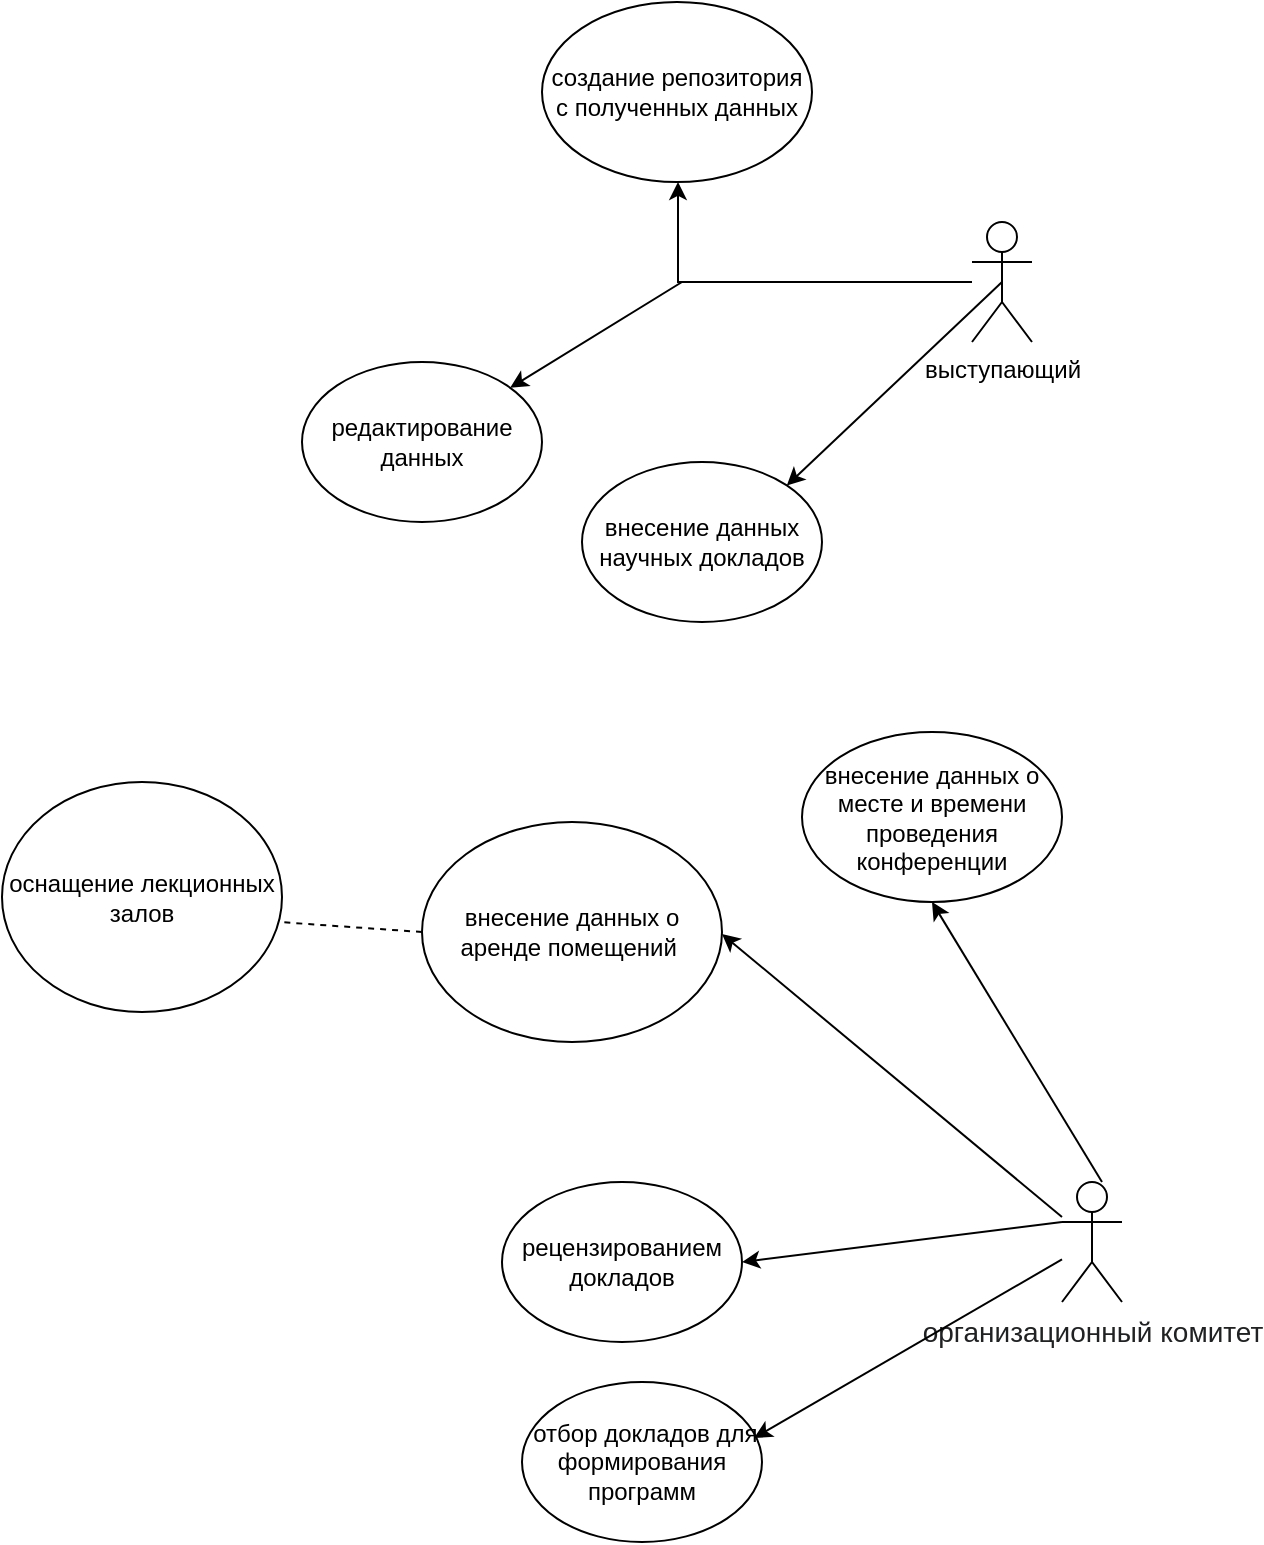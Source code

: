 <mxfile version="20.5.3" type="device"><diagram name="Page-1" id="c4acf3e9-155e-7222-9cf6-157b1a14988f"><mxGraphModel dx="2224" dy="765" grid="1" gridSize="10" guides="1" tooltips="1" connect="1" arrows="1" fold="1" page="1" pageScale="1" pageWidth="850" pageHeight="1100" background="none" math="0" shadow="0"><root><mxCell id="0"/><mxCell id="1" parent="0"/><mxCell id="RkP8MyHlNA7ZszthQXEs-18" value="" style="endArrow=classic;html=1;rounded=0;entryX=0.5;entryY=1;entryDx=0;entryDy=0;" parent="1" target="WWHxNUskUDmkUUVKjQY9-13" edge="1"><mxGeometry width="50" height="50" relative="1" as="geometry"><mxPoint x="490" y="690" as="sourcePoint"/><mxPoint x="530" y="420" as="targetPoint"/></mxGeometry></mxCell><mxCell id="RkP8MyHlNA7ZszthQXEs-22" value="" style="endArrow=classic;html=1;rounded=0;" parent="1" source="h0lokl5q4slF8wbgw01o-14" edge="1"><mxGeometry width="50" height="50" relative="1" as="geometry"><mxPoint x="410" y="566" as="sourcePoint"/><mxPoint x="300" y="566" as="targetPoint"/></mxGeometry></mxCell><mxCell id="RkP8MyHlNA7ZszthQXEs-23" value="внесение данных о аренде помещений&amp;nbsp;" style="ellipse;whiteSpace=wrap;html=1;" parent="1" vertex="1"><mxGeometry x="150" y="510" width="150" height="110" as="geometry"/></mxCell><mxCell id="EtfrdzLhpxua_ajV2Kmb-7" style="edgeStyle=orthogonalEdgeStyle;rounded=0;orthogonalLoop=1;jettySize=auto;html=1;" parent="1" source="h0lokl5q4slF8wbgw01o-2" target="h0lokl5q4slF8wbgw01o-6" edge="1"><mxGeometry relative="1" as="geometry"><Array as="points"><mxPoint x="278" y="240"/></Array></mxGeometry></mxCell><mxCell id="h0lokl5q4slF8wbgw01o-2" value="выступающий&lt;br&gt;" style="shape=umlActor;verticalLabelPosition=bottom;verticalAlign=top;html=1;outlineConnect=0;" parent="1" vertex="1"><mxGeometry x="425" y="210" width="30" height="60" as="geometry"/></mxCell><mxCell id="h0lokl5q4slF8wbgw01o-6" value="создание репозитория с полученных данных&lt;br&gt;" style="ellipse;whiteSpace=wrap;html=1;" parent="1" vertex="1"><mxGeometry x="210" y="100" width="135" height="90" as="geometry"/></mxCell><mxCell id="h0lokl5q4slF8wbgw01o-14" value="&lt;span style=&quot;text-align: start; background-color: rgb(255, 255, 255); font-size: 14px; color: rgb(32, 33, 34); font-family: sans-serif;&quot;&gt;организационный комитет&lt;br&gt;&lt;/span&gt;" style="shape=umlActor;verticalLabelPosition=bottom;verticalAlign=top;html=1;outlineConnect=0;" parent="1" vertex="1"><mxGeometry x="470" y="690" width="30" height="60" as="geometry"/></mxCell><mxCell id="h0lokl5q4slF8wbgw01o-17" value="рецензированием докладов" style="ellipse;whiteSpace=wrap;html=1;" parent="1" vertex="1"><mxGeometry x="190" y="690.0" width="120" height="80" as="geometry"/></mxCell><mxCell id="tB-QFLmZolN8to9HHY1h-9" value="" style="endArrow=classic;html=1;rounded=0;exitX=0.5;exitY=0.5;exitDx=0;exitDy=0;exitPerimeter=0;startArrow=none;entryX=1;entryY=0;entryDx=0;entryDy=0;" parent="1" source="h0lokl5q4slF8wbgw01o-2" target="tB-QFLmZolN8to9HHY1h-14" edge="1"><mxGeometry width="50" height="50" relative="1" as="geometry"><mxPoint x="432.5" y="246" as="sourcePoint"/><mxPoint x="470" y="190" as="targetPoint"/></mxGeometry></mxCell><mxCell id="tB-QFLmZolN8to9HHY1h-14" value="внесение данных научных докладов&lt;br&gt;" style="ellipse;whiteSpace=wrap;html=1;" parent="1" vertex="1"><mxGeometry x="230" y="330" width="120" height="80" as="geometry"/></mxCell><mxCell id="WWHxNUskUDmkUUVKjQY9-1" value="&amp;nbsp;отбор докладов для формирования программ" style="ellipse;whiteSpace=wrap;html=1;" parent="1" vertex="1"><mxGeometry x="200" y="790" width="120" height="80" as="geometry"/></mxCell><mxCell id="WWHxNUskUDmkUUVKjQY9-5" value="оснащение лекционных залов" style="ellipse;whiteSpace=wrap;html=1;" parent="1" vertex="1"><mxGeometry x="-60" y="490" width="140" height="115" as="geometry"/></mxCell><mxCell id="WWHxNUskUDmkUUVKjQY9-8" value="редактирование данных" style="ellipse;whiteSpace=wrap;html=1;" parent="1" vertex="1"><mxGeometry x="90" y="280" width="120" height="80" as="geometry"/></mxCell><mxCell id="WWHxNUskUDmkUUVKjQY9-13" value="внесение данных о месте и времени проведения конференции" style="ellipse;whiteSpace=wrap;html=1;" parent="1" vertex="1"><mxGeometry x="340" y="465" width="130" height="85" as="geometry"/></mxCell><mxCell id="EtfrdzLhpxua_ajV2Kmb-11" value="" style="endArrow=classic;html=1;rounded=0;entryX=0.967;entryY=0.35;entryDx=0;entryDy=0;entryPerimeter=0;" parent="1" source="h0lokl5q4slF8wbgw01o-14" target="WWHxNUskUDmkUUVKjQY9-1" edge="1"><mxGeometry width="50" height="50" relative="1" as="geometry"><mxPoint x="300" y="640" as="sourcePoint"/><mxPoint x="320" y="810" as="targetPoint"/></mxGeometry></mxCell><mxCell id="uq46C3PVU9UUo36mH1_I-1" value="" style="endArrow=classic;html=1;rounded=0;exitX=0;exitY=0.333;exitDx=0;exitDy=0;exitPerimeter=0;entryX=1;entryY=0.5;entryDx=0;entryDy=0;" parent="1" source="h0lokl5q4slF8wbgw01o-14" target="h0lokl5q4slF8wbgw01o-17" edge="1"><mxGeometry width="50" height="50" relative="1" as="geometry"><mxPoint x="450" y="690" as="sourcePoint"/><mxPoint x="500" y="640" as="targetPoint"/></mxGeometry></mxCell><mxCell id="uq46C3PVU9UUo36mH1_I-2" value="" style="endArrow=classic;html=1;rounded=0;" parent="1" target="WWHxNUskUDmkUUVKjQY9-8" edge="1"><mxGeometry width="50" height="50" relative="1" as="geometry"><mxPoint x="280" y="240" as="sourcePoint"/><mxPoint x="500" y="340" as="targetPoint"/></mxGeometry></mxCell><mxCell id="UDs16TLsH6nr7Uol-KKk-1" value="" style="endArrow=none;dashed=1;html=1;rounded=0;entryX=0.993;entryY=0.609;entryDx=0;entryDy=0;entryPerimeter=0;exitX=0;exitY=0.5;exitDx=0;exitDy=0;" edge="1" parent="1" source="RkP8MyHlNA7ZszthQXEs-23" target="WWHxNUskUDmkUUVKjQY9-5"><mxGeometry width="50" height="50" relative="1" as="geometry"><mxPoint x="400" y="600" as="sourcePoint"/><mxPoint x="400" y="510" as="targetPoint"/></mxGeometry></mxCell></root></mxGraphModel></diagram></mxfile>